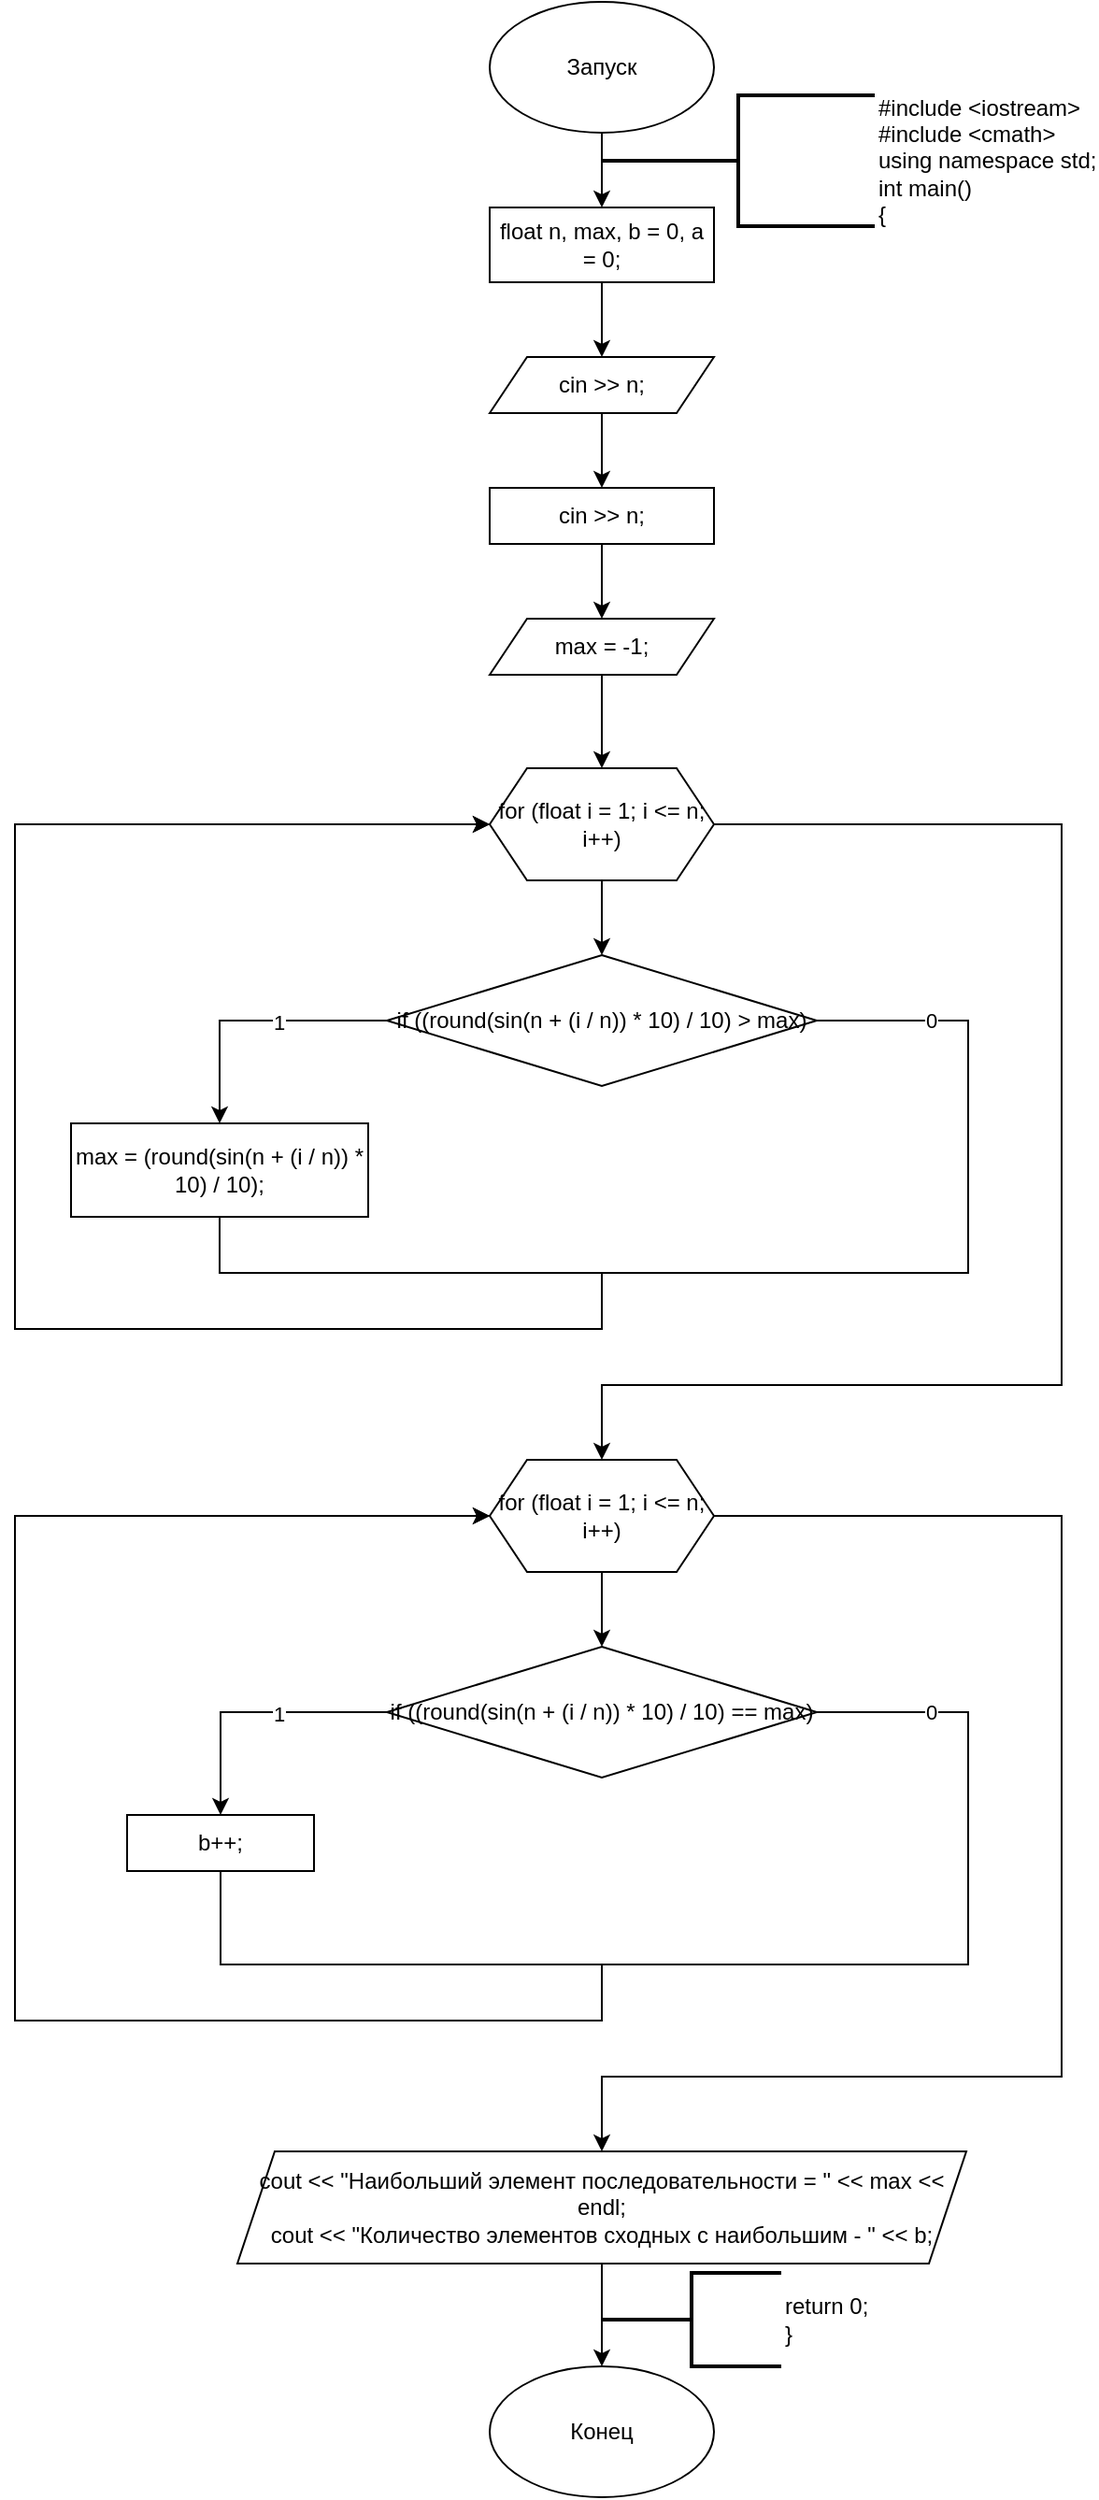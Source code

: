 <mxfile version="16.0.0" type="device"><diagram id="C5RBs43oDa-KdzZeNtuy" name="Page-1"><mxGraphModel dx="1061" dy="615" grid="1" gridSize="10" guides="1" tooltips="1" connect="1" arrows="1" fold="1" page="1" pageScale="1" pageWidth="827" pageHeight="1169" math="0" shadow="0"><root><mxCell id="WIyWlLk6GJQsqaUBKTNV-0"/><mxCell id="WIyWlLk6GJQsqaUBKTNV-1" parent="WIyWlLk6GJQsqaUBKTNV-0"/><mxCell id="9BTHpG3IdR8SB6IikJWk-1" style="edgeStyle=orthogonalEdgeStyle;rounded=0;orthogonalLoop=1;jettySize=auto;html=1;" edge="1" parent="WIyWlLk6GJQsqaUBKTNV-1" source="9BTHpG3IdR8SB6IikJWk-0" target="9BTHpG3IdR8SB6IikJWk-2"><mxGeometry relative="1" as="geometry"><mxPoint x="414" y="140" as="targetPoint"/></mxGeometry></mxCell><mxCell id="9BTHpG3IdR8SB6IikJWk-0" value="Запуск" style="ellipse;whiteSpace=wrap;html=1;" vertex="1" parent="WIyWlLk6GJQsqaUBKTNV-1"><mxGeometry x="354" y="10" width="120" height="70" as="geometry"/></mxCell><mxCell id="9BTHpG3IdR8SB6IikJWk-4" value="" style="edgeStyle=orthogonalEdgeStyle;rounded=0;orthogonalLoop=1;jettySize=auto;html=1;" edge="1" parent="WIyWlLk6GJQsqaUBKTNV-1" source="9BTHpG3IdR8SB6IikJWk-2" target="9BTHpG3IdR8SB6IikJWk-3"><mxGeometry relative="1" as="geometry"/></mxCell><mxCell id="9BTHpG3IdR8SB6IikJWk-2" value="float n, max, b = 0, a = 0;" style="rounded=0;whiteSpace=wrap;html=1;" vertex="1" parent="WIyWlLk6GJQsqaUBKTNV-1"><mxGeometry x="354" y="120" width="120" height="40" as="geometry"/></mxCell><mxCell id="9BTHpG3IdR8SB6IikJWk-6" value="" style="edgeStyle=orthogonalEdgeStyle;rounded=0;orthogonalLoop=1;jettySize=auto;html=1;" edge="1" parent="WIyWlLk6GJQsqaUBKTNV-1" source="9BTHpG3IdR8SB6IikJWk-3" target="9BTHpG3IdR8SB6IikJWk-45"><mxGeometry relative="1" as="geometry"><mxPoint x="414" y="270" as="targetPoint"/></mxGeometry></mxCell><mxCell id="9BTHpG3IdR8SB6IikJWk-3" value="cin &gt;&gt; n;" style="shape=parallelogram;perimeter=parallelogramPerimeter;whiteSpace=wrap;html=1;fixedSize=1;rounded=0;" vertex="1" parent="WIyWlLk6GJQsqaUBKTNV-1"><mxGeometry x="354" y="200" width="120" height="30" as="geometry"/></mxCell><mxCell id="9BTHpG3IdR8SB6IikJWk-25" value="Конец" style="ellipse;whiteSpace=wrap;html=1;" vertex="1" parent="WIyWlLk6GJQsqaUBKTNV-1"><mxGeometry x="354" y="1275" width="120" height="70" as="geometry"/></mxCell><mxCell id="9BTHpG3IdR8SB6IikJWk-26" value="return 0;&lt;br&gt;}" style="strokeWidth=2;html=1;shape=mxgraph.flowchart.annotation_2;align=left;labelPosition=right;pointerEvents=1;" vertex="1" parent="WIyWlLk6GJQsqaUBKTNV-1"><mxGeometry x="414" y="1225" width="96" height="50" as="geometry"/></mxCell><mxCell id="9BTHpG3IdR8SB6IikJWk-27" value="&lt;div&gt;#include &amp;lt;iostream&amp;gt;&lt;/div&gt;&lt;div&gt;#include &amp;lt;cmath&amp;gt;&lt;/div&gt;&lt;div&gt;using namespace std;&lt;/div&gt;&lt;div&gt;int main()&lt;/div&gt;&lt;div&gt;{&lt;/div&gt;" style="strokeWidth=2;html=1;shape=mxgraph.flowchart.annotation_2;align=left;labelPosition=right;pointerEvents=1;" vertex="1" parent="WIyWlLk6GJQsqaUBKTNV-1"><mxGeometry x="414" y="60" width="146" height="70" as="geometry"/></mxCell><mxCell id="9BTHpG3IdR8SB6IikJWk-31" value="" style="edgeStyle=orthogonalEdgeStyle;rounded=0;orthogonalLoop=1;jettySize=auto;html=1;" edge="1" parent="WIyWlLk6GJQsqaUBKTNV-1" source="9BTHpG3IdR8SB6IikJWk-29" target="9BTHpG3IdR8SB6IikJWk-30"><mxGeometry relative="1" as="geometry"/></mxCell><mxCell id="9BTHpG3IdR8SB6IikJWk-43" style="edgeStyle=orthogonalEdgeStyle;rounded=0;orthogonalLoop=1;jettySize=auto;html=1;startArrow=none;exitX=1;exitY=0.5;exitDx=0;exitDy=0;" edge="1" parent="WIyWlLk6GJQsqaUBKTNV-1" source="9BTHpG3IdR8SB6IikJWk-29"><mxGeometry relative="1" as="geometry"><mxPoint x="414" y="790" as="targetPoint"/><mxPoint x="790" y="420" as="sourcePoint"/><Array as="points"><mxPoint x="660" y="450"/><mxPoint x="660" y="750"/><mxPoint x="414" y="750"/></Array></mxGeometry></mxCell><mxCell id="9BTHpG3IdR8SB6IikJWk-29" value="for (float i = 1; i &lt;= n; i++)" style="shape=hexagon;perimeter=hexagonPerimeter2;whiteSpace=wrap;html=1;fixedSize=1;" vertex="1" parent="WIyWlLk6GJQsqaUBKTNV-1"><mxGeometry x="354" y="420" width="120" height="60" as="geometry"/></mxCell><mxCell id="9BTHpG3IdR8SB6IikJWk-33" style="edgeStyle=orthogonalEdgeStyle;rounded=0;orthogonalLoop=1;jettySize=auto;html=1;" edge="1" parent="WIyWlLk6GJQsqaUBKTNV-1" source="9BTHpG3IdR8SB6IikJWk-30" target="9BTHpG3IdR8SB6IikJWk-34"><mxGeometry relative="1" as="geometry"><mxPoint x="260" y="600" as="targetPoint"/></mxGeometry></mxCell><mxCell id="9BTHpG3IdR8SB6IikJWk-41" value="1" style="edgeLabel;html=1;align=center;verticalAlign=middle;resizable=0;points=[];" vertex="1" connectable="0" parent="9BTHpG3IdR8SB6IikJWk-33"><mxGeometry x="-0.192" y="1" relative="1" as="geometry"><mxPoint as="offset"/></mxGeometry></mxCell><mxCell id="9BTHpG3IdR8SB6IikJWk-47" value="" style="edgeStyle=orthogonalEdgeStyle;rounded=0;orthogonalLoop=1;jettySize=auto;html=1;entryX=0;entryY=0.5;entryDx=0;entryDy=0;exitX=1;exitY=0.5;exitDx=0;exitDy=0;" edge="1" parent="WIyWlLk6GJQsqaUBKTNV-1" source="9BTHpG3IdR8SB6IikJWk-30" target="9BTHpG3IdR8SB6IikJWk-29"><mxGeometry relative="1" as="geometry"><mxPoint x="414" y="720" as="targetPoint"/><Array as="points"><mxPoint x="610" y="555"/><mxPoint x="610" y="690"/><mxPoint x="414" y="690"/><mxPoint x="414" y="720"/><mxPoint x="100" y="720"/><mxPoint x="100" y="450"/></Array></mxGeometry></mxCell><mxCell id="9BTHpG3IdR8SB6IikJWk-49" value="0" style="edgeLabel;html=1;align=center;verticalAlign=middle;resizable=0;points=[];" vertex="1" connectable="0" parent="9BTHpG3IdR8SB6IikJWk-47"><mxGeometry x="0.158" y="-2" relative="1" as="geometry"><mxPoint x="475" y="-163" as="offset"/></mxGeometry></mxCell><mxCell id="9BTHpG3IdR8SB6IikJWk-30" value="if ((round(sin(n + (i / n)) * 10) / 10) &gt; max)" style="rhombus;whiteSpace=wrap;html=1;" vertex="1" parent="WIyWlLk6GJQsqaUBKTNV-1"><mxGeometry x="299" y="520" width="230" height="70" as="geometry"/></mxCell><mxCell id="9BTHpG3IdR8SB6IikJWk-34" value="max = (round(sin(n + (i / n)) * 10) / 10);" style="rounded=0;whiteSpace=wrap;html=1;" vertex="1" parent="WIyWlLk6GJQsqaUBKTNV-1"><mxGeometry x="130" y="610" width="159" height="50" as="geometry"/></mxCell><mxCell id="9BTHpG3IdR8SB6IikJWk-37" style="edgeStyle=orthogonalEdgeStyle;rounded=0;orthogonalLoop=1;jettySize=auto;html=1;exitX=0.5;exitY=1;exitDx=0;exitDy=0;entryX=0;entryY=0.5;entryDx=0;entryDy=0;" edge="1" parent="WIyWlLk6GJQsqaUBKTNV-1" source="9BTHpG3IdR8SB6IikJWk-34" target="9BTHpG3IdR8SB6IikJWk-29"><mxGeometry relative="1" as="geometry"><mxPoint x="414" y="770" as="targetPoint"/><mxPoint x="245" y="700" as="sourcePoint"/><Array as="points"><mxPoint x="210" y="690"/><mxPoint x="414" y="690"/><mxPoint x="414" y="720"/><mxPoint x="100" y="720"/><mxPoint x="100" y="450"/></Array></mxGeometry></mxCell><mxCell id="9BTHpG3IdR8SB6IikJWk-59" value="" style="edgeStyle=orthogonalEdgeStyle;rounded=0;orthogonalLoop=1;jettySize=auto;html=1;" edge="1" parent="WIyWlLk6GJQsqaUBKTNV-1" source="9BTHpG3IdR8SB6IikJWk-45" target="9BTHpG3IdR8SB6IikJWk-58"><mxGeometry relative="1" as="geometry"/></mxCell><mxCell id="9BTHpG3IdR8SB6IikJWk-45" value="cin &gt;&gt; n;" style="rounded=0;whiteSpace=wrap;html=1;" vertex="1" parent="WIyWlLk6GJQsqaUBKTNV-1"><mxGeometry x="354" y="270" width="120" height="30" as="geometry"/></mxCell><mxCell id="9BTHpG3IdR8SB6IikJWk-57" style="edgeStyle=orthogonalEdgeStyle;rounded=0;orthogonalLoop=1;jettySize=auto;html=1;entryX=0.5;entryY=0;entryDx=0;entryDy=0;" edge="1" parent="WIyWlLk6GJQsqaUBKTNV-1" source="9BTHpG3IdR8SB6IikJWk-56" target="9BTHpG3IdR8SB6IikJWk-25"><mxGeometry relative="1" as="geometry"/></mxCell><mxCell id="9BTHpG3IdR8SB6IikJWk-56" value="cout &lt;&lt; &quot;Наибольший элемент последовательности = &quot; &lt;&lt; max &lt;&lt; endl;&#10;&#9;cout &lt;&lt; &quot;Количество элементов сходных с наибольшим - &quot; &lt;&lt; b;" style="shape=parallelogram;perimeter=parallelogramPerimeter;whiteSpace=wrap;html=1;fixedSize=1;" vertex="1" parent="WIyWlLk6GJQsqaUBKTNV-1"><mxGeometry x="219" y="1160" width="390" height="60" as="geometry"/></mxCell><mxCell id="9BTHpG3IdR8SB6IikJWk-60" style="edgeStyle=orthogonalEdgeStyle;rounded=0;orthogonalLoop=1;jettySize=auto;html=1;entryX=0.5;entryY=0;entryDx=0;entryDy=0;" edge="1" parent="WIyWlLk6GJQsqaUBKTNV-1" source="9BTHpG3IdR8SB6IikJWk-58" target="9BTHpG3IdR8SB6IikJWk-29"><mxGeometry relative="1" as="geometry"/></mxCell><mxCell id="9BTHpG3IdR8SB6IikJWk-58" value="max = -1;" style="shape=parallelogram;perimeter=parallelogramPerimeter;whiteSpace=wrap;html=1;fixedSize=1;rounded=0;" vertex="1" parent="WIyWlLk6GJQsqaUBKTNV-1"><mxGeometry x="354" y="340" width="120" height="30" as="geometry"/></mxCell><mxCell id="9BTHpG3IdR8SB6IikJWk-61" value="" style="edgeStyle=orthogonalEdgeStyle;rounded=0;orthogonalLoop=1;jettySize=auto;html=1;" edge="1" parent="WIyWlLk6GJQsqaUBKTNV-1" source="9BTHpG3IdR8SB6IikJWk-63" target="9BTHpG3IdR8SB6IikJWk-68"><mxGeometry relative="1" as="geometry"/></mxCell><mxCell id="9BTHpG3IdR8SB6IikJWk-62" style="edgeStyle=orthogonalEdgeStyle;rounded=0;orthogonalLoop=1;jettySize=auto;html=1;startArrow=none;exitX=1;exitY=0.5;exitDx=0;exitDy=0;" edge="1" parent="WIyWlLk6GJQsqaUBKTNV-1" source="9BTHpG3IdR8SB6IikJWk-63"><mxGeometry relative="1" as="geometry"><mxPoint x="414" y="1160" as="targetPoint"/><mxPoint x="790" y="790" as="sourcePoint"/><Array as="points"><mxPoint x="660" y="820"/><mxPoint x="660" y="1120"/><mxPoint x="414" y="1120"/></Array></mxGeometry></mxCell><mxCell id="9BTHpG3IdR8SB6IikJWk-63" value="for (float i = 1; i &lt;= n; i++)" style="shape=hexagon;perimeter=hexagonPerimeter2;whiteSpace=wrap;html=1;fixedSize=1;" vertex="1" parent="WIyWlLk6GJQsqaUBKTNV-1"><mxGeometry x="354" y="790" width="120" height="60" as="geometry"/></mxCell><mxCell id="9BTHpG3IdR8SB6IikJWk-64" style="edgeStyle=orthogonalEdgeStyle;rounded=0;orthogonalLoop=1;jettySize=auto;html=1;" edge="1" parent="WIyWlLk6GJQsqaUBKTNV-1" source="9BTHpG3IdR8SB6IikJWk-68" target="9BTHpG3IdR8SB6IikJWk-69"><mxGeometry relative="1" as="geometry"><mxPoint x="260" y="970" as="targetPoint"/></mxGeometry></mxCell><mxCell id="9BTHpG3IdR8SB6IikJWk-65" value="1" style="edgeLabel;html=1;align=center;verticalAlign=middle;resizable=0;points=[];" vertex="1" connectable="0" parent="9BTHpG3IdR8SB6IikJWk-64"><mxGeometry x="-0.192" y="1" relative="1" as="geometry"><mxPoint as="offset"/></mxGeometry></mxCell><mxCell id="9BTHpG3IdR8SB6IikJWk-66" value="" style="edgeStyle=orthogonalEdgeStyle;rounded=0;orthogonalLoop=1;jettySize=auto;html=1;entryX=0;entryY=0.5;entryDx=0;entryDy=0;exitX=1;exitY=0.5;exitDx=0;exitDy=0;" edge="1" parent="WIyWlLk6GJQsqaUBKTNV-1" source="9BTHpG3IdR8SB6IikJWk-68" target="9BTHpG3IdR8SB6IikJWk-63"><mxGeometry relative="1" as="geometry"><mxPoint x="414" y="1090" as="targetPoint"/><Array as="points"><mxPoint x="610" y="925"/><mxPoint x="610" y="1060"/><mxPoint x="414" y="1060"/><mxPoint x="414" y="1090"/><mxPoint x="100" y="1090"/><mxPoint x="100" y="820"/></Array></mxGeometry></mxCell><mxCell id="9BTHpG3IdR8SB6IikJWk-67" value="0" style="edgeLabel;html=1;align=center;verticalAlign=middle;resizable=0;points=[];" vertex="1" connectable="0" parent="9BTHpG3IdR8SB6IikJWk-66"><mxGeometry x="0.158" y="-2" relative="1" as="geometry"><mxPoint x="475" y="-163" as="offset"/></mxGeometry></mxCell><mxCell id="9BTHpG3IdR8SB6IikJWk-68" value="if ((round(sin(n + (i / n)) * 10) / 10) == max)" style="rhombus;whiteSpace=wrap;html=1;" vertex="1" parent="WIyWlLk6GJQsqaUBKTNV-1"><mxGeometry x="299" y="890" width="230" height="70" as="geometry"/></mxCell><mxCell id="9BTHpG3IdR8SB6IikJWk-69" value="b++;" style="rounded=0;whiteSpace=wrap;html=1;" vertex="1" parent="WIyWlLk6GJQsqaUBKTNV-1"><mxGeometry x="160" y="980" width="100" height="30" as="geometry"/></mxCell><mxCell id="9BTHpG3IdR8SB6IikJWk-70" style="edgeStyle=orthogonalEdgeStyle;rounded=0;orthogonalLoop=1;jettySize=auto;html=1;exitX=0.5;exitY=1;exitDx=0;exitDy=0;entryX=0;entryY=0.5;entryDx=0;entryDy=0;" edge="1" parent="WIyWlLk6GJQsqaUBKTNV-1" source="9BTHpG3IdR8SB6IikJWk-69" target="9BTHpG3IdR8SB6IikJWk-63"><mxGeometry relative="1" as="geometry"><mxPoint x="414" y="1140" as="targetPoint"/><mxPoint x="245" y="1070" as="sourcePoint"/><Array as="points"><mxPoint x="210" y="1060"/><mxPoint x="414" y="1060"/><mxPoint x="414" y="1090"/><mxPoint x="100" y="1090"/><mxPoint x="100" y="820"/></Array></mxGeometry></mxCell></root></mxGraphModel></diagram></mxfile>